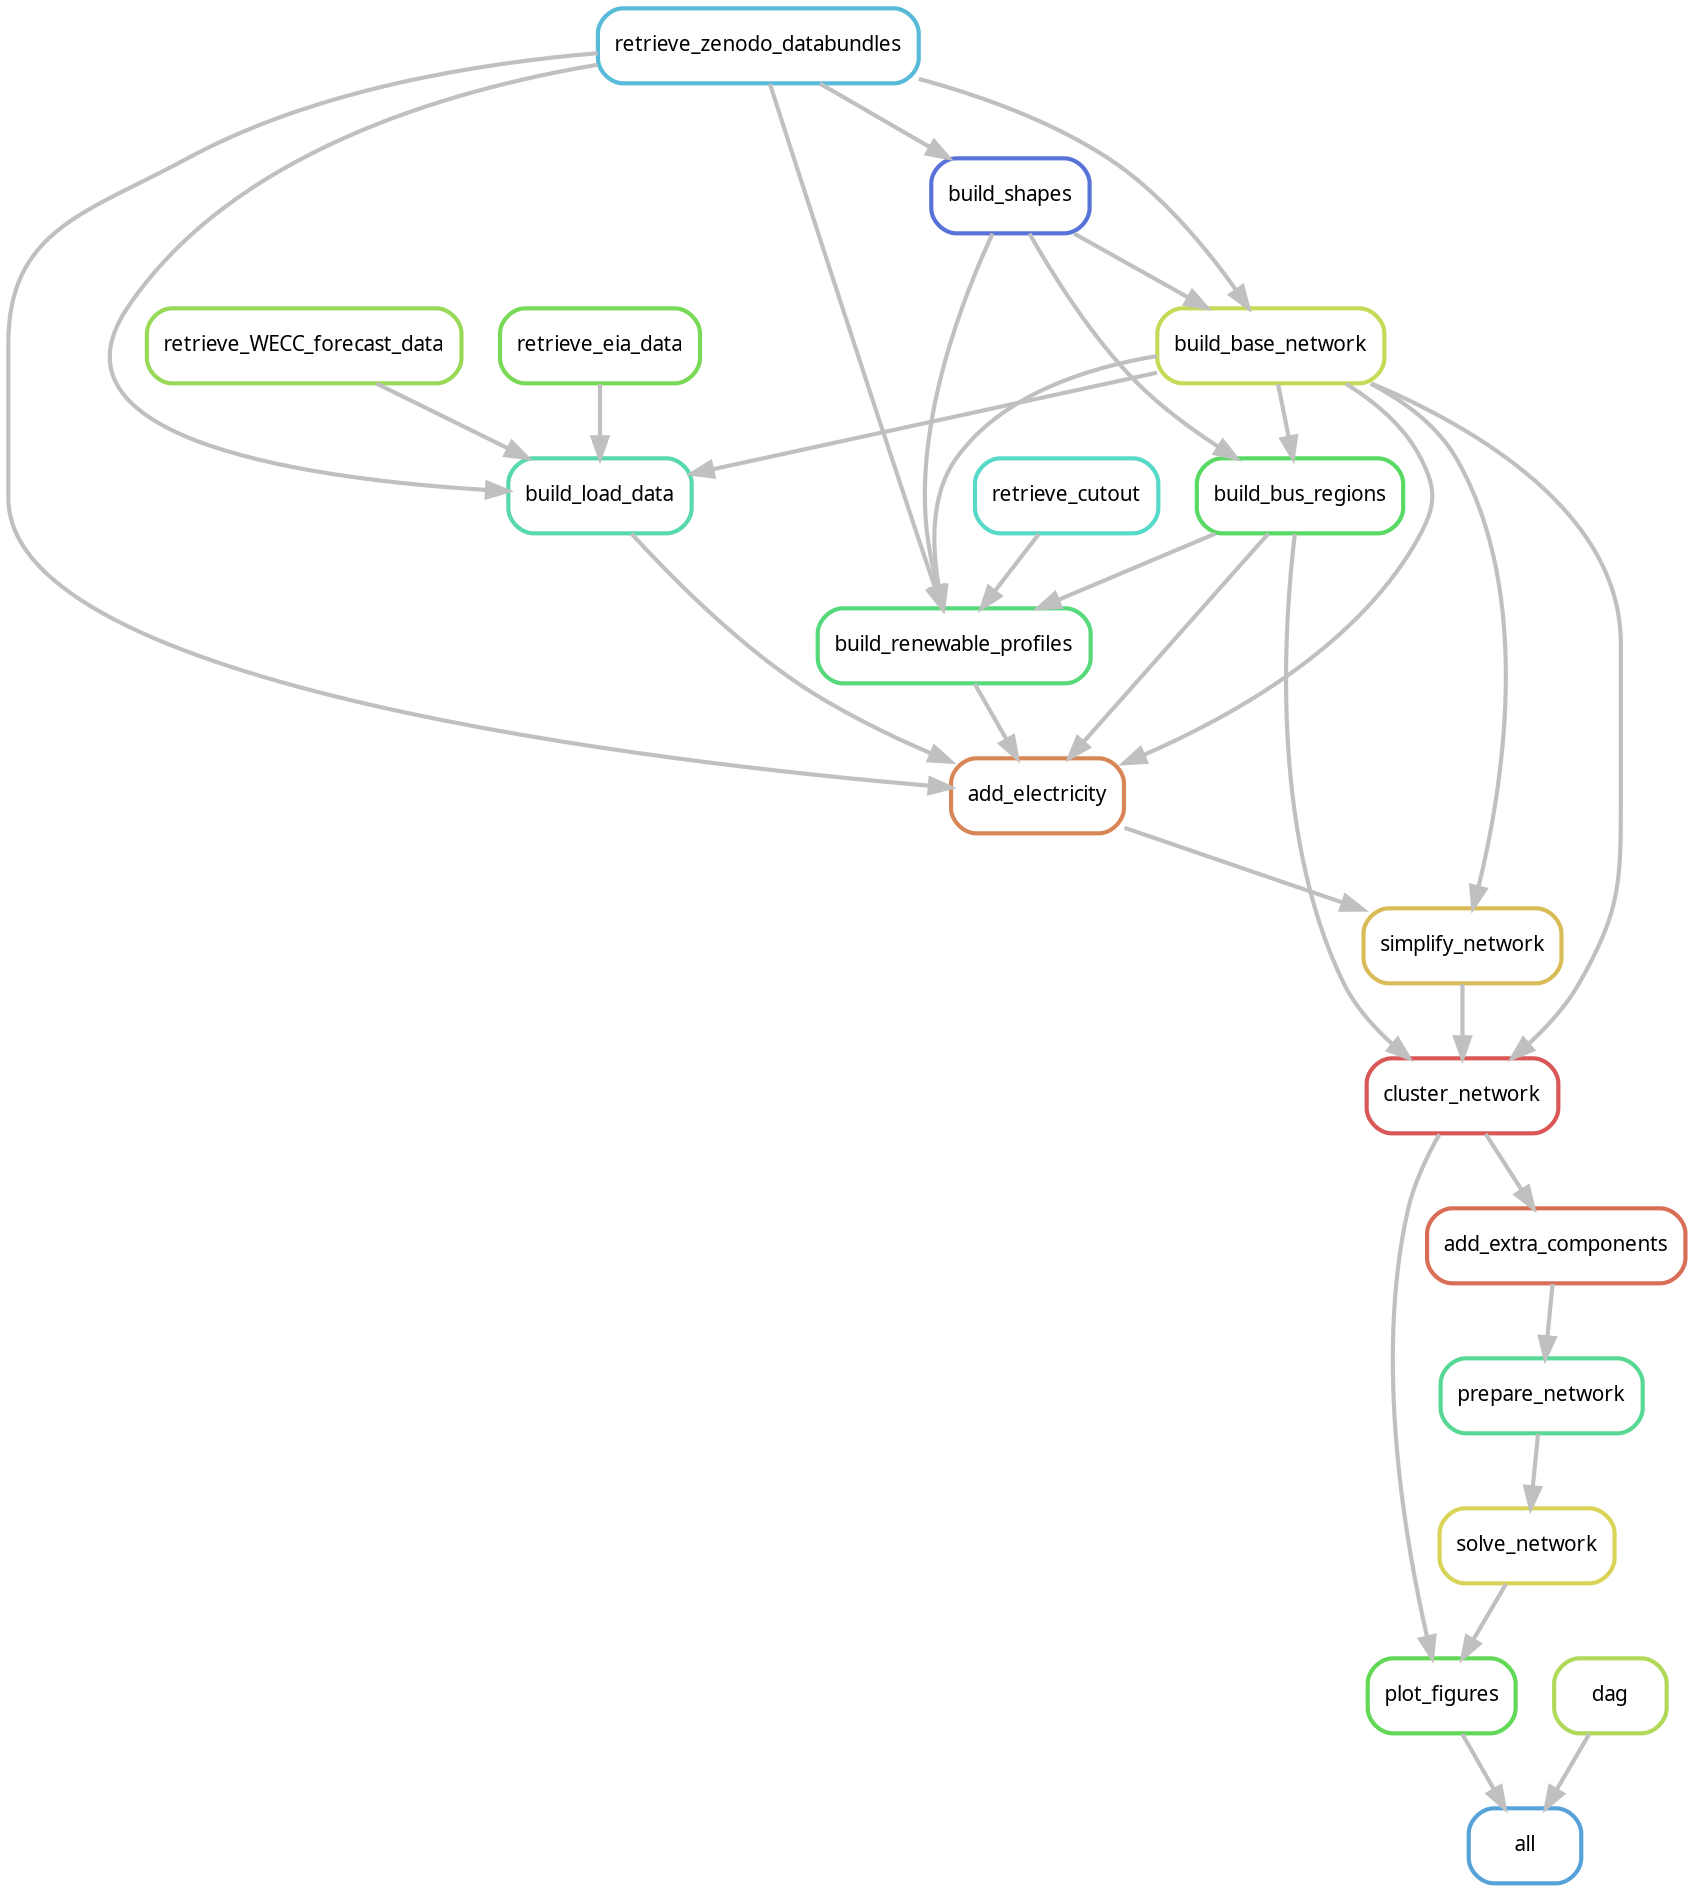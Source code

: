 digraph snakemake_dag {
    graph[bgcolor=white, margin=0];
    node[shape=box, style=rounded, fontname=sans,                 fontsize=10, penwidth=2];
    edge[penwidth=2, color=grey];
	0[label = "all", color = "0.57 0.6 0.85", style="rounded"];
	1[label = "plot_figures", color = "0.32 0.6 0.85", style="rounded"];
	2[label = "solve_network", color = "0.16 0.6 0.85", style="rounded"];
	3[label = "prepare_network", color = "0.41 0.6 0.85", style="rounded"];
	4[label = "add_extra_components", color = "0.03 0.6 0.85", style="rounded"];
	5[label = "cluster_network", color = "0.00 0.6 0.85", style="rounded"];
	6[label = "simplify_network", color = "0.13 0.6 0.85", style="rounded"];
	7[label = "build_base_network", color = "0.19 0.6 0.85", style="rounded"];
	8[label = "retrieve_zenodo_databundles", color = "0.54 0.6 0.85", style="rounded"];
	9[label = "build_shapes", color = "0.63 0.6 0.85", style="rounded"];
	10[label = "add_electricity", color = "0.06 0.6 0.85", style="rounded"];
	11[label = "build_renewable_profiles", color = "0.38 0.6 0.85", style="rounded"];
	12[label = "build_bus_regions", color = "0.35 0.6 0.85", style="rounded"];
	13[label = "retrieve_cutout", color = "0.48 0.6 0.85", style="rounded"];
	14[label = "build_load_data", color = "0.44 0.6 0.85", style="rounded"];
	15[label = "retrieve_WECC_forecast_data", color = "0.25 0.6 0.85", style="rounded"];
	16[label = "retrieve_eia_data", color = "0.29 0.6 0.85", style="rounded"];
	17[label = "dag", color = "0.22 0.6 0.85", style="rounded"];
	17 -> 0
	1 -> 0
	2 -> 1
	5 -> 1
	3 -> 2
	4 -> 3
	5 -> 4
	7 -> 5
	6 -> 5
	12 -> 5
	7 -> 6
	10 -> 6
	8 -> 7
	9 -> 7
	8 -> 9
	12 -> 10
	8 -> 10
	11 -> 10
	14 -> 10
	7 -> 10
	12 -> 11
	8 -> 11
	13 -> 11
	9 -> 11
	7 -> 11
	7 -> 12
	9 -> 12
	8 -> 14
	16 -> 14
	7 -> 14
	15 -> 14
}            
